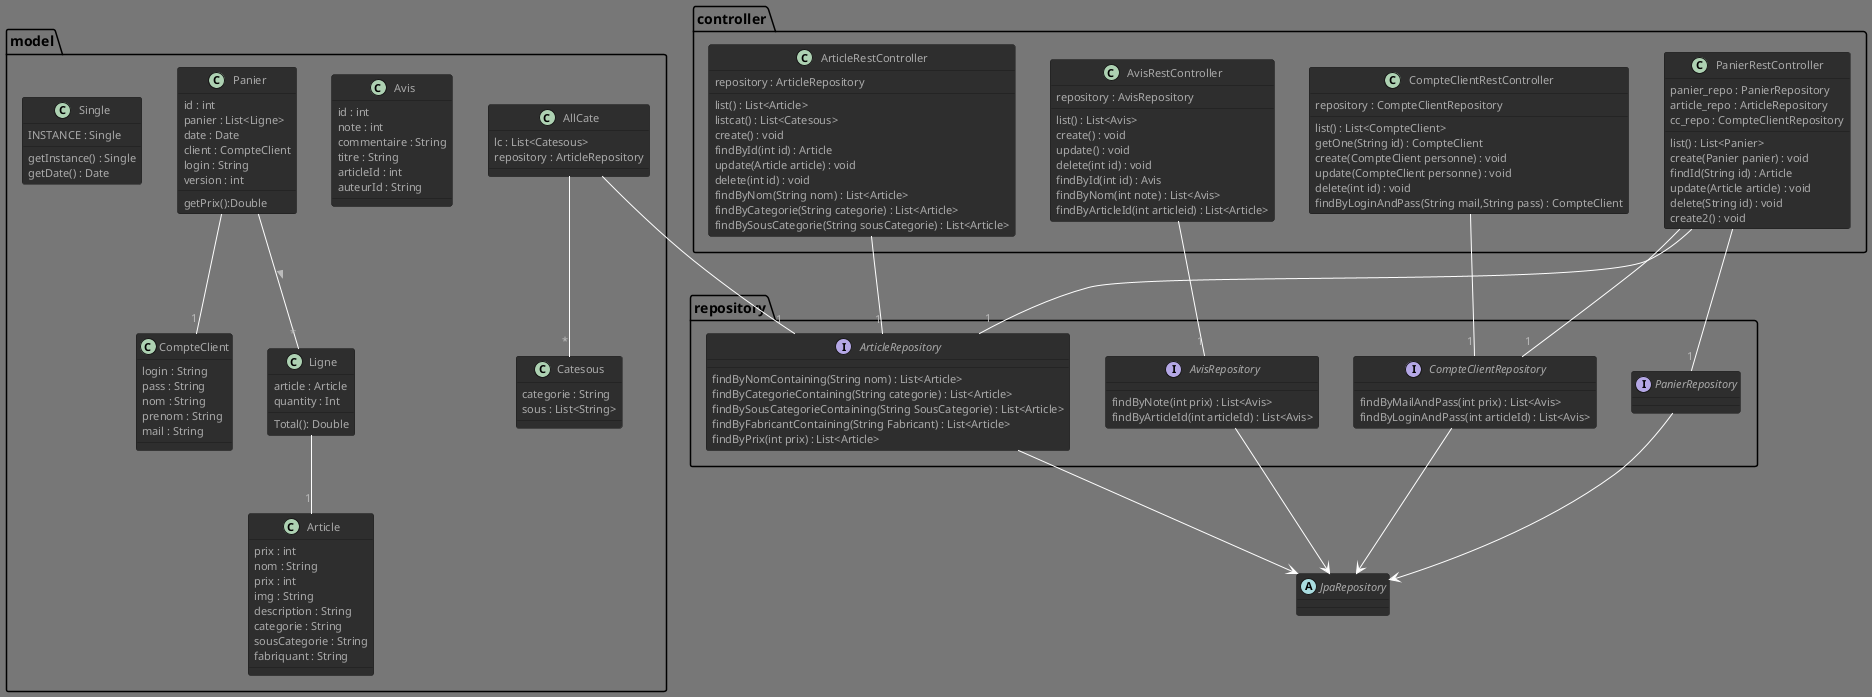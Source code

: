 @startuml
!theme reddress-darkred

package model{
class AllCate{
    {field}     lc : List<Catesous>
                repository : ArticleRepository
}

class Article {
    {field}     prix : int
                nom : String
                prix : int
                img : String
                description : String
                categorie : String
                sousCategorie : String
                fabriquant : String
    {method}    
}

class Avis{
    {field}     id : int
                note : int
                commentaire : String
                titre : String
                articleId : int 
                auteurId : String 
}

class Catesous {
    {field}     categorie : String
                sous : List<String>
}

class CompteClient {
  {field}   login : String
            pass : String
            nom : String
            prenom : String
            mail : String
}

class Ligne{
{field} article : Article
        quantity : Int
{method} Total(): Double

}
class Panier {
    {field}     id : int
                panier : List<Ligne>
                date : Date
                client : CompteClient
                login : String
                version : int
    {method}    getPrix():Double
}

class Single {
    {field}     INSTANCE : Single
    {method}    getInstance() : Single
                getDate() : Date
}

}

abstract JpaRepository
package repository {
    interface ArticleRepository{
        {method}    findByNomContaining(String nom) : List<Article>
                    findByCategorieContaining(String categorie) : List<Article> 
                    findBySousCategorieContaining(String SousCategorie) : List<Article> 
                    findByFabricantContaining(String Fabricant) : List<Article> 
                    findByPrix(int prix) : List<Article> 
    }

    interface AvisRepository{
        {method}    findByNote(int prix) : List<Avis>
                    findByArticleId(int articleId) : List<Avis>
    }

    interface CompteClientRepository{
        {method}    findByMailAndPass(int prix) : List<Avis>
                    findByLoginAndPass(int articleId) : List<Avis>
    }

    interface PanierRepository{}

}

package controller {
    class ArticleRestController{
        {field}     repository : ArticleRepository
        {method}    list() : List<Article>
                    listcat() : List<Catesous>
                    create() : void
                    findById(int id) : Article
                    update(Article article) : void
                    delete(int id) : void
                    findByNom(String nom) : List<Article>
                    findByCategorie(String categorie) : List<Article>
                    findBySousCategorie(String sousCategorie) : List<Article>
    }
    class AvisRestController{
        {field}     repository : AvisRepository
        {method}    list() : List<Avis>
                    create() : void
                    update() : void
                    delete(int id) : void
                    findById(int id) : Avis
                    findByNom(int note) : List<Avis>
                    findByArticleId(int articleid) : List<Article>
    }
    class CompteClientRestController{
        {field}     repository : CompteClientRepository
        {method}    list() : List<CompteClient>
                    getOne(String id) : CompteClient
                    create(CompteClient personne) : void
                    update(CompteClient personne) : void
                    delete(int id) : void
                    findByLoginAndPass(String mail,String pass) : CompteClient
    }
    class PanierRestController{
        {field}     panier_repo : PanierRepository
                    article_repo : ArticleRepository
                    cc_repo : CompteClientRepository
        {method}    list() : List<Panier>
                    create(Panier panier) : void
                    findId(String id) : Article
                    update(Article article) : void
                    delete(String id) : void
                    create2() : void
    }

}

AllCate --"*" Catesous
AllCate --"1" ArticleRepository

Ligne --"1" Article

Panier --"*" Ligne :>
Panier --"1" CompteClient

ArticleRepository --> JpaRepository
AvisRepository --> JpaRepository
CompteClientRepository --> JpaRepository
PanierRepository --> JpaRepository

ArticleRestController --"1" ArticleRepository

AvisRestController --"1" AvisRepository

CompteClientRestController --"1" CompteClientRepository

PanierRestController --"1" PanierRepository
PanierRestController --"1" ArticleRepository
PanierRestController --"1" CompteClientRepository



@enduml